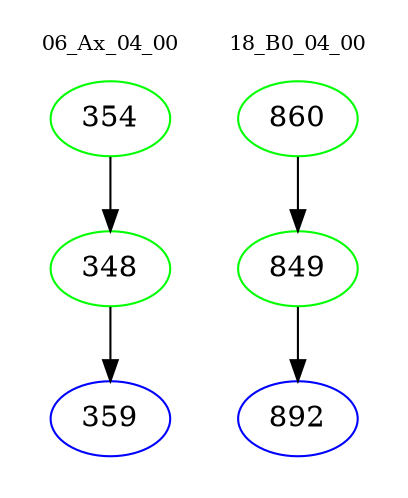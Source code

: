 digraph{
subgraph cluster_0 {
color = white
label = "06_Ax_04_00";
fontsize=10;
T0_354 [label="354", color="green"]
T0_354 -> T0_348 [color="black"]
T0_348 [label="348", color="green"]
T0_348 -> T0_359 [color="black"]
T0_359 [label="359", color="blue"]
}
subgraph cluster_1 {
color = white
label = "18_B0_04_00";
fontsize=10;
T1_860 [label="860", color="green"]
T1_860 -> T1_849 [color="black"]
T1_849 [label="849", color="green"]
T1_849 -> T1_892 [color="black"]
T1_892 [label="892", color="blue"]
}
}
